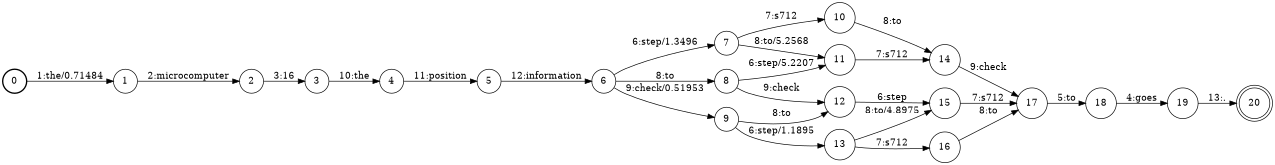 digraph FST {
rankdir = LR;
size = "8.5,11";
label = "";
center = 1;
orientation = Portrait;
ranksep = "0.4";
nodesep = "0.25";
0 [label = "0", shape = circle, style = bold, fontsize = 14]
	0 -> 1 [label = "1:the/0.71484", fontsize = 14];
1 [label = "1", shape = circle, style = solid, fontsize = 14]
	1 -> 2 [label = "2:microcomputer", fontsize = 14];
2 [label = "2", shape = circle, style = solid, fontsize = 14]
	2 -> 3 [label = "3:16", fontsize = 14];
3 [label = "3", shape = circle, style = solid, fontsize = 14]
	3 -> 4 [label = "10:the", fontsize = 14];
4 [label = "4", shape = circle, style = solid, fontsize = 14]
	4 -> 5 [label = "11:position", fontsize = 14];
5 [label = "5", shape = circle, style = solid, fontsize = 14]
	5 -> 6 [label = "12:information", fontsize = 14];
6 [label = "6", shape = circle, style = solid, fontsize = 14]
	6 -> 7 [label = "6:step/1.3496", fontsize = 14];
	6 -> 8 [label = "8:to", fontsize = 14];
	6 -> 9 [label = "9:check/0.51953", fontsize = 14];
7 [label = "7", shape = circle, style = solid, fontsize = 14]
	7 -> 10 [label = "7:s712", fontsize = 14];
	7 -> 11 [label = "8:to/5.2568", fontsize = 14];
8 [label = "8", shape = circle, style = solid, fontsize = 14]
	8 -> 11 [label = "6:step/5.2207", fontsize = 14];
	8 -> 12 [label = "9:check", fontsize = 14];
9 [label = "9", shape = circle, style = solid, fontsize = 14]
	9 -> 13 [label = "6:step/1.1895", fontsize = 14];
	9 -> 12 [label = "8:to", fontsize = 14];
10 [label = "10", shape = circle, style = solid, fontsize = 14]
	10 -> 14 [label = "8:to", fontsize = 14];
11 [label = "11", shape = circle, style = solid, fontsize = 14]
	11 -> 14 [label = "7:s712", fontsize = 14];
12 [label = "12", shape = circle, style = solid, fontsize = 14]
	12 -> 15 [label = "6:step", fontsize = 14];
13 [label = "13", shape = circle, style = solid, fontsize = 14]
	13 -> 16 [label = "7:s712", fontsize = 14];
	13 -> 15 [label = "8:to/4.8975", fontsize = 14];
14 [label = "14", shape = circle, style = solid, fontsize = 14]
	14 -> 17 [label = "9:check", fontsize = 14];
15 [label = "15", shape = circle, style = solid, fontsize = 14]
	15 -> 17 [label = "7:s712", fontsize = 14];
16 [label = "16", shape = circle, style = solid, fontsize = 14]
	16 -> 17 [label = "8:to", fontsize = 14];
17 [label = "17", shape = circle, style = solid, fontsize = 14]
	17 -> 18 [label = "5:to", fontsize = 14];
18 [label = "18", shape = circle, style = solid, fontsize = 14]
	18 -> 19 [label = "4:goes", fontsize = 14];
19 [label = "19", shape = circle, style = solid, fontsize = 14]
	19 -> 20 [label = "13:.", fontsize = 14];
20 [label = "20", shape = doublecircle, style = solid, fontsize = 14]
}
